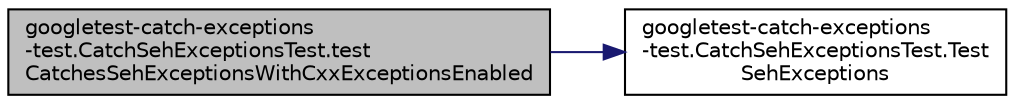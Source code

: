 digraph "googletest-catch-exceptions-test.CatchSehExceptionsTest.testCatchesSehExceptionsWithCxxExceptionsEnabled"
{
 // LATEX_PDF_SIZE
  bgcolor="transparent";
  edge [fontname="Helvetica",fontsize="10",labelfontname="Helvetica",labelfontsize="10"];
  node [fontname="Helvetica",fontsize="10",shape=record];
  rankdir="LR";
  Node1 [label="googletest-catch-exceptions\l-test.CatchSehExceptionsTest.test\lCatchesSehExceptionsWithCxxExceptionsEnabled",height=0.2,width=0.4,color="black", fillcolor="grey75", style="filled", fontcolor="black",tooltip=" "];
  Node1 -> Node2 [color="midnightblue",fontsize="10",style="solid",fontname="Helvetica"];
  Node2 [label="googletest-catch-exceptions\l-test.CatchSehExceptionsTest.Test\lSehExceptions",height=0.2,width=0.4,color="black",URL="$classgoogletest-catch-exceptions-test_1_1CatchSehExceptionsTest.html#a86d5639a464b9ee5e05816758bd1ae1f",tooltip=" "];
}
